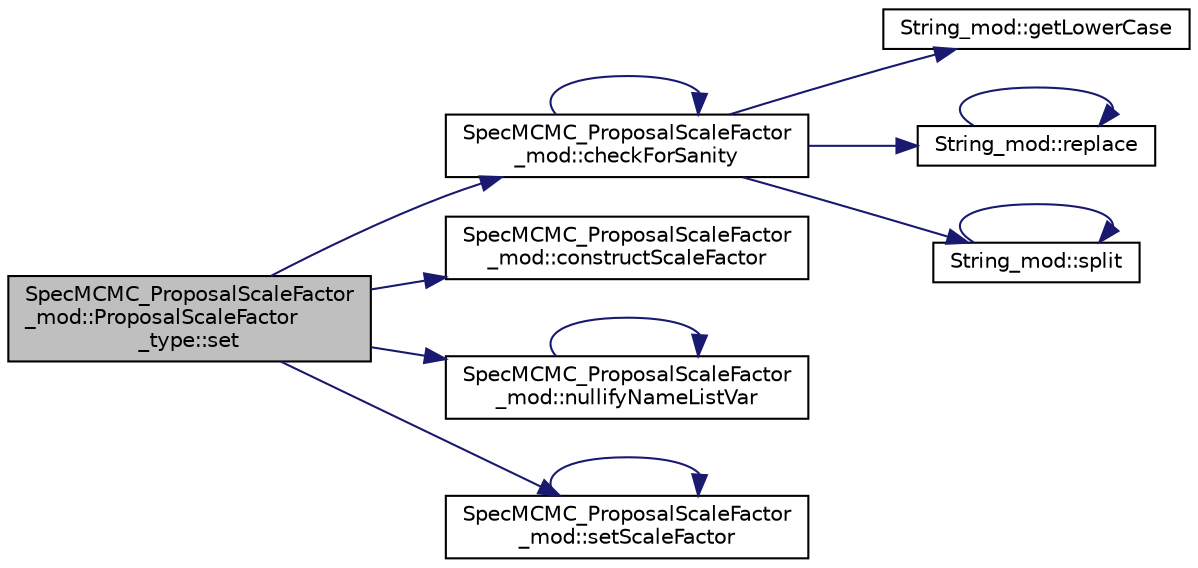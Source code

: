 digraph "SpecMCMC_ProposalScaleFactor_mod::ProposalScaleFactor_type::set"
{
 // LATEX_PDF_SIZE
  edge [fontname="Helvetica",fontsize="10",labelfontname="Helvetica",labelfontsize="10"];
  node [fontname="Helvetica",fontsize="10",shape=record];
  rankdir="LR";
  Node1 [label="SpecMCMC_ProposalScaleFactor\l_mod::ProposalScaleFactor\l_type::set",height=0.2,width=0.4,color="black", fillcolor="grey75", style="filled", fontcolor="black",tooltip=" "];
  Node1 -> Node2 [color="midnightblue",fontsize="10",style="solid",fontname="Helvetica"];
  Node2 [label="SpecMCMC_ProposalScaleFactor\l_mod::checkForSanity",height=0.2,width=0.4,color="black", fillcolor="white", style="filled",URL="$namespaceSpecMCMC__ProposalScaleFactor__mod.html#a4b6ef0f18f1f82220576e9ce3ecc5e9e",tooltip=" "];
  Node2 -> Node2 [color="midnightblue",fontsize="10",style="solid",fontname="Helvetica"];
  Node2 -> Node3 [color="midnightblue",fontsize="10",style="solid",fontname="Helvetica"];
  Node3 [label="String_mod::getLowerCase",height=0.2,width=0.4,color="black", fillcolor="white", style="filled",URL="$namespaceString__mod.html#ade10dffb10b5ed445fec280457aa9eb4",tooltip="Return the lowercase of the input assumed-size character vector."];
  Node2 -> Node4 [color="midnightblue",fontsize="10",style="solid",fontname="Helvetica"];
  Node4 [label="String_mod::replace",height=0.2,width=0.4,color="black", fillcolor="white", style="filled",URL="$namespaceString__mod.html#adf2d0a723b9b74a97f7f50bc9fb1149a",tooltip="Replace all instances of the input search assumed-size character vector in the input value assumed-si..."];
  Node4 -> Node4 [color="midnightblue",fontsize="10",style="solid",fontname="Helvetica"];
  Node2 -> Node5 [color="midnightblue",fontsize="10",style="solid",fontname="Helvetica"];
  Node5 [label="String_mod::split",height=0.2,width=0.4,color="black", fillcolor="white", style="filled",URL="$namespaceString__mod.html#a13a8791d75dde13643300315d31659cf",tooltip="Split the input value of type character of arbitrary length by finding the input substitute in the in..."];
  Node5 -> Node5 [color="midnightblue",fontsize="10",style="solid",fontname="Helvetica"];
  Node1 -> Node6 [color="midnightblue",fontsize="10",style="solid",fontname="Helvetica"];
  Node6 [label="SpecMCMC_ProposalScaleFactor\l_mod::constructScaleFactor",height=0.2,width=0.4,color="black", fillcolor="white", style="filled",URL="$namespaceSpecMCMC__ProposalScaleFactor__mod.html#a691676375784c46f20dcadb457118234",tooltip=" "];
  Node1 -> Node7 [color="midnightblue",fontsize="10",style="solid",fontname="Helvetica"];
  Node7 [label="SpecMCMC_ProposalScaleFactor\l_mod::nullifyNameListVar",height=0.2,width=0.4,color="black", fillcolor="white", style="filled",URL="$namespaceSpecMCMC__ProposalScaleFactor__mod.html#ae2bc6365b80c66511959dfd391986795",tooltip=" "];
  Node7 -> Node7 [color="midnightblue",fontsize="10",style="solid",fontname="Helvetica"];
  Node1 -> Node8 [color="midnightblue",fontsize="10",style="solid",fontname="Helvetica"];
  Node8 [label="SpecMCMC_ProposalScaleFactor\l_mod::setScaleFactor",height=0.2,width=0.4,color="black", fillcolor="white", style="filled",URL="$namespaceSpecMCMC__ProposalScaleFactor__mod.html#a628ae08ad624c193ef2255a818d8a454",tooltip=" "];
  Node8 -> Node8 [color="midnightblue",fontsize="10",style="solid",fontname="Helvetica"];
}
